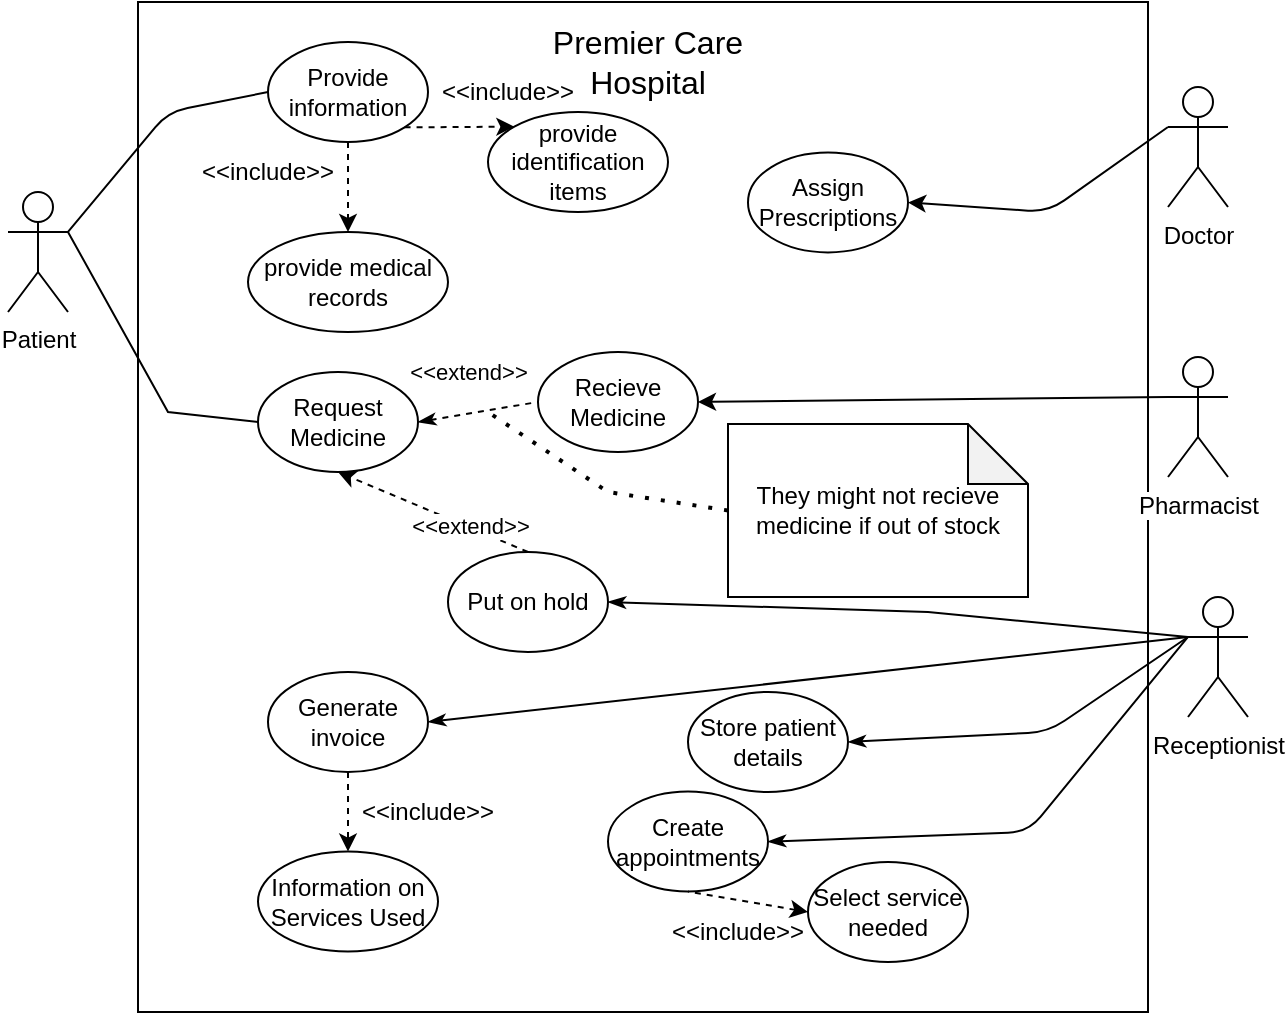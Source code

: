 <mxfile version="20.3.0" type="device"><diagram id="7GMS1l8Z8E-zJQhcN2EI" name="Page-1"><mxGraphModel dx="789" dy="495" grid="1" gridSize="10" guides="1" tooltips="1" connect="1" arrows="1" fold="1" page="1" pageScale="1" pageWidth="850" pageHeight="1100" math="0" shadow="0"><root><mxCell id="0"/><mxCell id="1" parent="0"/><mxCell id="LFG6UBt70kICI4_PqftW-1" value="" style="whiteSpace=wrap;html=1;aspect=fixed;" parent="1" vertex="1"><mxGeometry x="225" y="45" width="505" height="505" as="geometry"/></mxCell><mxCell id="LFG6UBt70kICI4_PqftW-2" value="Patient" style="shape=umlActor;verticalLabelPosition=bottom;labelBackgroundColor=#ffffff;verticalAlign=top;html=1;outlineConnect=0;" parent="1" vertex="1"><mxGeometry x="160" y="140" width="30" height="60" as="geometry"/></mxCell><mxCell id="LFG6UBt70kICI4_PqftW-4" value="Doctor" style="shape=umlActor;verticalLabelPosition=bottom;labelBackgroundColor=#ffffff;verticalAlign=top;html=1;outlineConnect=0;" parent="1" vertex="1"><mxGeometry x="740" y="87.5" width="30" height="60" as="geometry"/></mxCell><mxCell id="LFG6UBt70kICI4_PqftW-5" value="Store patient details" style="ellipse;whiteSpace=wrap;html=1;" parent="1" vertex="1"><mxGeometry x="500" y="390" width="80" height="50" as="geometry"/></mxCell><mxCell id="LFG6UBt70kICI4_PqftW-6" value="Create appointments" style="ellipse;whiteSpace=wrap;html=1;" parent="1" vertex="1"><mxGeometry x="460" y="439.8" width="80" height="50" as="geometry"/></mxCell><mxCell id="LFG6UBt70kICI4_PqftW-7" value="Assign Prescriptions" style="ellipse;whiteSpace=wrap;html=1;" parent="1" vertex="1"><mxGeometry x="530" y="120.2" width="80" height="50" as="geometry"/></mxCell><mxCell id="LFG6UBt70kICI4_PqftW-8" value="Pharmacist" style="shape=umlActor;verticalLabelPosition=bottom;labelBackgroundColor=#ffffff;verticalAlign=top;html=1;outlineConnect=0;" parent="1" vertex="1"><mxGeometry x="740" y="222.5" width="30" height="60" as="geometry"/></mxCell><mxCell id="LFG6UBt70kICI4_PqftW-11" value="Receptionist" style="shape=umlActor;verticalLabelPosition=bottom;labelBackgroundColor=#ffffff;verticalAlign=top;html=1;outlineConnect=0;" parent="1" vertex="1"><mxGeometry x="750" y="342.5" width="30" height="60" as="geometry"/></mxCell><mxCell id="LFG6UBt70kICI4_PqftW-12" value="Select service needed" style="ellipse;whiteSpace=wrap;html=1;" parent="1" vertex="1"><mxGeometry x="560" y="475" width="80" height="50" as="geometry"/></mxCell><mxCell id="LFG6UBt70kICI4_PqftW-13" value="Generate invoice" style="ellipse;whiteSpace=wrap;html=1;" parent="1" vertex="1"><mxGeometry x="290" y="380" width="80" height="50" as="geometry"/></mxCell><mxCell id="LFG6UBt70kICI4_PqftW-14" value="Information on Services Used" style="ellipse;whiteSpace=wrap;html=1;" parent="1" vertex="1"><mxGeometry x="285" y="469.8" width="90" height="50" as="geometry"/></mxCell><mxCell id="LFG6UBt70kICI4_PqftW-15" value="" style="endArrow=none;dashed=1;html=1;entryX=0.5;entryY=1;entryDx=0;entryDy=0;exitX=0;exitY=0.5;exitDx=0;exitDy=0;endFill=0;startArrow=classic;startFill=1;" parent="1" source="LFG6UBt70kICI4_PqftW-12" target="LFG6UBt70kICI4_PqftW-6" edge="1"><mxGeometry width="50" height="50" relative="1" as="geometry"><mxPoint x="310" y="350" as="sourcePoint"/><mxPoint x="360" y="300" as="targetPoint"/></mxGeometry></mxCell><mxCell id="LFG6UBt70kICI4_PqftW-16" value="&amp;lt;&amp;lt;include&amp;gt;&amp;gt;" style="text;html=1;strokeColor=none;fillColor=none;align=center;verticalAlign=middle;whiteSpace=wrap;rounded=0;" parent="1" vertex="1"><mxGeometry x="505" y="499.8" width="40" height="20" as="geometry"/></mxCell><mxCell id="LFG6UBt70kICI4_PqftW-19" value="" style="endArrow=classic;dashed=1;html=1;exitX=0.5;exitY=1;exitDx=0;exitDy=0;entryX=0.5;entryY=0;entryDx=0;entryDy=0;startArrow=none;startFill=0;endFill=1;" parent="1" source="LFG6UBt70kICI4_PqftW-13" target="LFG6UBt70kICI4_PqftW-14" edge="1"><mxGeometry width="50" height="50" relative="1" as="geometry"><mxPoint x="450" y="340" as="sourcePoint"/><mxPoint x="500" y="290" as="targetPoint"/></mxGeometry></mxCell><mxCell id="LFG6UBt70kICI4_PqftW-20" value="&amp;lt;&amp;lt;include&amp;gt;&amp;gt;" style="text;html=1;strokeColor=none;fillColor=none;align=center;verticalAlign=middle;whiteSpace=wrap;rounded=0;" parent="1" vertex="1"><mxGeometry x="350" y="440" width="40" height="20" as="geometry"/></mxCell><mxCell id="LFG6UBt70kICI4_PqftW-21" value="Provide information" style="ellipse;whiteSpace=wrap;html=1;" parent="1" vertex="1"><mxGeometry x="290" y="65" width="80" height="50" as="geometry"/></mxCell><mxCell id="LFG6UBt70kICI4_PqftW-22" value="provide medical records" style="ellipse;whiteSpace=wrap;html=1;" parent="1" vertex="1"><mxGeometry x="280" y="160" width="100" height="50" as="geometry"/></mxCell><mxCell id="LFG6UBt70kICI4_PqftW-23" value="provide identification items" style="ellipse;whiteSpace=wrap;html=1;" parent="1" vertex="1"><mxGeometry x="400" y="100" width="90" height="50" as="geometry"/></mxCell><mxCell id="LFG6UBt70kICI4_PqftW-24" value="" style="endArrow=classic;dashed=1;html=1;entryX=0.5;entryY=0;entryDx=0;entryDy=0;startArrow=none;startFill=0;endFill=1;exitX=0.5;exitY=1;exitDx=0;exitDy=0;" parent="1" source="LFG6UBt70kICI4_PqftW-21" target="LFG6UBt70kICI4_PqftW-22" edge="1"><mxGeometry width="50" height="50" relative="1" as="geometry"><mxPoint x="530" y="295" as="sourcePoint"/><mxPoint x="565" y="350" as="targetPoint"/></mxGeometry></mxCell><mxCell id="LFG6UBt70kICI4_PqftW-25" value="" style="endArrow=classic;dashed=1;html=1;exitX=1;exitY=1;exitDx=0;exitDy=0;entryX=0;entryY=0;entryDx=0;entryDy=0;startArrow=none;startFill=0;endFill=1;" parent="1" source="LFG6UBt70kICI4_PqftW-21" target="LFG6UBt70kICI4_PqftW-23" edge="1"><mxGeometry width="50" height="50" relative="1" as="geometry"><mxPoint x="540" y="305" as="sourcePoint"/><mxPoint x="575" y="360" as="targetPoint"/></mxGeometry></mxCell><mxCell id="LFG6UBt70kICI4_PqftW-26" value="&amp;lt;&amp;lt;include&amp;gt;&amp;gt;" style="text;html=1;strokeColor=none;fillColor=none;align=center;verticalAlign=middle;whiteSpace=wrap;rounded=0;" parent="1" vertex="1"><mxGeometry x="390" y="80" width="40" height="20" as="geometry"/></mxCell><mxCell id="LFG6UBt70kICI4_PqftW-27" value="&amp;lt;&amp;lt;include&amp;gt;&amp;gt;" style="text;html=1;strokeColor=none;fillColor=none;align=center;verticalAlign=middle;whiteSpace=wrap;rounded=0;" parent="1" vertex="1"><mxGeometry x="270" y="120" width="40" height="20" as="geometry"/></mxCell><mxCell id="LFG6UBt70kICI4_PqftW-29" value="" style="endArrow=none;html=1;exitX=1;exitY=0.5;exitDx=0;exitDy=0;entryX=0;entryY=0.333;entryDx=0;entryDy=0;entryPerimeter=0;startArrow=classicThin;startFill=1;" parent="1" source="LFG6UBt70kICI4_PqftW-13" edge="1" target="LFG6UBt70kICI4_PqftW-11"><mxGeometry width="50" height="50" relative="1" as="geometry"><mxPoint x="610" y="330" as="sourcePoint"/><mxPoint x="730" y="380" as="targetPoint"/></mxGeometry></mxCell><mxCell id="LFG6UBt70kICI4_PqftW-30" value="" style="endArrow=none;html=1;exitX=1;exitY=0.5;exitDx=0;exitDy=0;startArrow=classicThin;startFill=1;entryX=0;entryY=0.333;entryDx=0;entryDy=0;entryPerimeter=0;" parent="1" source="LFG6UBt70kICI4_PqftW-5" edge="1" target="LFG6UBt70kICI4_PqftW-11"><mxGeometry width="50" height="50" relative="1" as="geometry"><mxPoint x="540" y="240" as="sourcePoint"/><mxPoint x="740" y="370" as="targetPoint"/><Array as="points"><mxPoint x="680" y="410"/></Array></mxGeometry></mxCell><mxCell id="LFG6UBt70kICI4_PqftW-31" value="" style="endArrow=none;html=1;entryX=0;entryY=0.5;entryDx=0;entryDy=0;exitX=1;exitY=0.333;exitDx=0;exitDy=0;exitPerimeter=0;" parent="1" source="LFG6UBt70kICI4_PqftW-2" target="LFG6UBt70kICI4_PqftW-21" edge="1"><mxGeometry width="50" height="50" relative="1" as="geometry"><mxPoint x="170" y="110" as="sourcePoint"/><mxPoint x="220" y="60" as="targetPoint"/><Array as="points"><mxPoint x="240" y="100"/></Array></mxGeometry></mxCell><mxCell id="LFG6UBt70kICI4_PqftW-32" value="" style="endArrow=none;html=1;exitX=1;exitY=0.5;exitDx=0;exitDy=0;entryX=0;entryY=0.333;entryDx=0;entryDy=0;entryPerimeter=0;startArrow=classicThin;startFill=1;" parent="1" source="LFG6UBt70kICI4_PqftW-6" edge="1" target="LFG6UBt70kICI4_PqftW-11"><mxGeometry width="50" height="50" relative="1" as="geometry"><mxPoint x="520" y="300" as="sourcePoint"/><mxPoint x="720" y="370" as="targetPoint"/><Array as="points"><mxPoint x="670" y="460"/></Array></mxGeometry></mxCell><mxCell id="LFG6UBt70kICI4_PqftW-33" value="" style="endArrow=none;html=1;exitX=1;exitY=0.5;exitDx=0;exitDy=0;startArrow=classic;startFill=1;entryX=0;entryY=0.333;entryDx=0;entryDy=0;entryPerimeter=0;" parent="1" source="LFG6UBt70kICI4_PqftW-7" edge="1" target="LFG6UBt70kICI4_PqftW-4"><mxGeometry width="50" height="50" relative="1" as="geometry"><mxPoint x="590" y="160" as="sourcePoint"/><mxPoint x="730" y="120" as="targetPoint"/><Array as="points"><mxPoint x="680" y="150"/></Array></mxGeometry></mxCell><mxCell id="LFG6UBt70kICI4_PqftW-35" value="" style="endArrow=none;html=1;exitX=1;exitY=0.5;exitDx=0;exitDy=0;endFill=0;startArrow=classic;startFill=1;entryX=0;entryY=0.333;entryDx=0;entryDy=0;entryPerimeter=0;" parent="1" source="ooeLSGCxu7AFro4ojY6B-3" edge="1" target="LFG6UBt70kICI4_PqftW-8"><mxGeometry width="50" height="50" relative="1" as="geometry"><mxPoint x="640" y="235.2" as="sourcePoint"/><mxPoint x="720" y="260" as="targetPoint"/></mxGeometry></mxCell><mxCell id="LFG6UBt70kICI4_PqftW-36" value="Premier Care Hospital" style="text;html=1;strokeColor=none;fillColor=none;align=center;verticalAlign=middle;whiteSpace=wrap;rounded=0;fontSize=16;" parent="1" vertex="1"><mxGeometry x="430" y="65" width="100" height="20" as="geometry"/></mxCell><mxCell id="ooeLSGCxu7AFro4ojY6B-1" value="Request Medicine" style="ellipse;whiteSpace=wrap;html=1;" vertex="1" parent="1"><mxGeometry x="285" y="230" width="80" height="50" as="geometry"/></mxCell><mxCell id="ooeLSGCxu7AFro4ojY6B-2" value="" style="endArrow=none;html=1;rounded=0;entryX=0;entryY=0.5;entryDx=0;entryDy=0;exitX=1;exitY=0.333;exitDx=0;exitDy=0;exitPerimeter=0;" edge="1" parent="1" source="LFG6UBt70kICI4_PqftW-2" target="ooeLSGCxu7AFro4ojY6B-1"><mxGeometry width="50" height="50" relative="1" as="geometry"><mxPoint x="170" y="310" as="sourcePoint"/><mxPoint x="220" y="260" as="targetPoint"/><Array as="points"><mxPoint x="240" y="250"/></Array></mxGeometry></mxCell><mxCell id="ooeLSGCxu7AFro4ojY6B-3" value="Recieve Medicine" style="ellipse;whiteSpace=wrap;html=1;" vertex="1" parent="1"><mxGeometry x="425" y="220" width="80" height="50" as="geometry"/></mxCell><mxCell id="ooeLSGCxu7AFro4ojY6B-4" value="Put on hold" style="ellipse;whiteSpace=wrap;html=1;" vertex="1" parent="1"><mxGeometry x="380" y="320" width="80" height="50" as="geometry"/></mxCell><mxCell id="ooeLSGCxu7AFro4ojY6B-5" value="" style="endArrow=none;dashed=1;html=1;entryX=0;entryY=0.5;entryDx=0;entryDy=0;startArrow=classicThin;startFill=1;endFill=0;exitX=1;exitY=0.5;exitDx=0;exitDy=0;" edge="1" parent="1" source="ooeLSGCxu7AFro4ojY6B-1" target="ooeLSGCxu7AFro4ojY6B-3"><mxGeometry width="50" height="50" relative="1" as="geometry"><mxPoint x="340" y="125.0" as="sourcePoint"/><mxPoint x="340" y="170" as="targetPoint"/></mxGeometry></mxCell><mxCell id="ooeLSGCxu7AFro4ojY6B-7" value="&amp;lt;&amp;lt;extend&amp;gt;&amp;gt;" style="edgeLabel;html=1;align=center;verticalAlign=middle;resizable=0;points=[];" vertex="1" connectable="0" parent="ooeLSGCxu7AFro4ojY6B-5"><mxGeometry x="0.161" y="-1" relative="1" as="geometry"><mxPoint x="-10" y="-20" as="offset"/></mxGeometry></mxCell><mxCell id="ooeLSGCxu7AFro4ojY6B-6" value="" style="endArrow=classic;dashed=1;html=1;entryX=0.5;entryY=1;entryDx=0;entryDy=0;startArrow=none;startFill=0;endFill=1;exitX=0.5;exitY=0;exitDx=0;exitDy=0;" edge="1" parent="1" source="ooeLSGCxu7AFro4ojY6B-4" target="ooeLSGCxu7AFro4ojY6B-1"><mxGeometry width="50" height="50" relative="1" as="geometry"><mxPoint x="335" y="290" as="sourcePoint"/><mxPoint x="300" y="330.0" as="targetPoint"/></mxGeometry></mxCell><mxCell id="ooeLSGCxu7AFro4ojY6B-9" value="&amp;lt;&amp;lt;extend&amp;gt;&amp;gt;" style="edgeLabel;html=1;align=center;verticalAlign=middle;resizable=0;points=[];" vertex="1" connectable="0" parent="ooeLSGCxu7AFro4ojY6B-6"><mxGeometry x="-0.373" y="-1" relative="1" as="geometry"><mxPoint as="offset"/></mxGeometry></mxCell><mxCell id="ooeLSGCxu7AFro4ojY6B-10" value="" style="endArrow=none;html=1;rounded=0;entryX=0;entryY=0.333;entryDx=0;entryDy=0;entryPerimeter=0;exitX=1;exitY=0.5;exitDx=0;exitDy=0;startArrow=classicThin;startFill=1;" edge="1" parent="1" source="ooeLSGCxu7AFro4ojY6B-4" target="LFG6UBt70kICI4_PqftW-11"><mxGeometry width="50" height="50" relative="1" as="geometry"><mxPoint x="750" y="500" as="sourcePoint"/><mxPoint x="800" y="450" as="targetPoint"/><Array as="points"><mxPoint x="620" y="350"/></Array></mxGeometry></mxCell><mxCell id="ooeLSGCxu7AFro4ojY6B-13" value="" style="endArrow=none;dashed=1;html=1;dashPattern=1 3;strokeWidth=2;rounded=0;exitX=0;exitY=0.5;exitDx=0;exitDy=0;exitPerimeter=0;" edge="1" parent="1" source="ooeLSGCxu7AFro4ojY6B-14"><mxGeometry width="50" height="50" relative="1" as="geometry"><mxPoint x="-70" y="430" as="sourcePoint"/><mxPoint x="400" y="250" as="targetPoint"/><Array as="points"><mxPoint x="460" y="290"/></Array></mxGeometry></mxCell><mxCell id="ooeLSGCxu7AFro4ojY6B-14" value="They might not recieve medicine if out of stock" style="shape=note;whiteSpace=wrap;html=1;backgroundOutline=1;darkOpacity=0.05;" vertex="1" parent="1"><mxGeometry x="520" y="256" width="150" height="86.5" as="geometry"/></mxCell></root></mxGraphModel></diagram></mxfile>